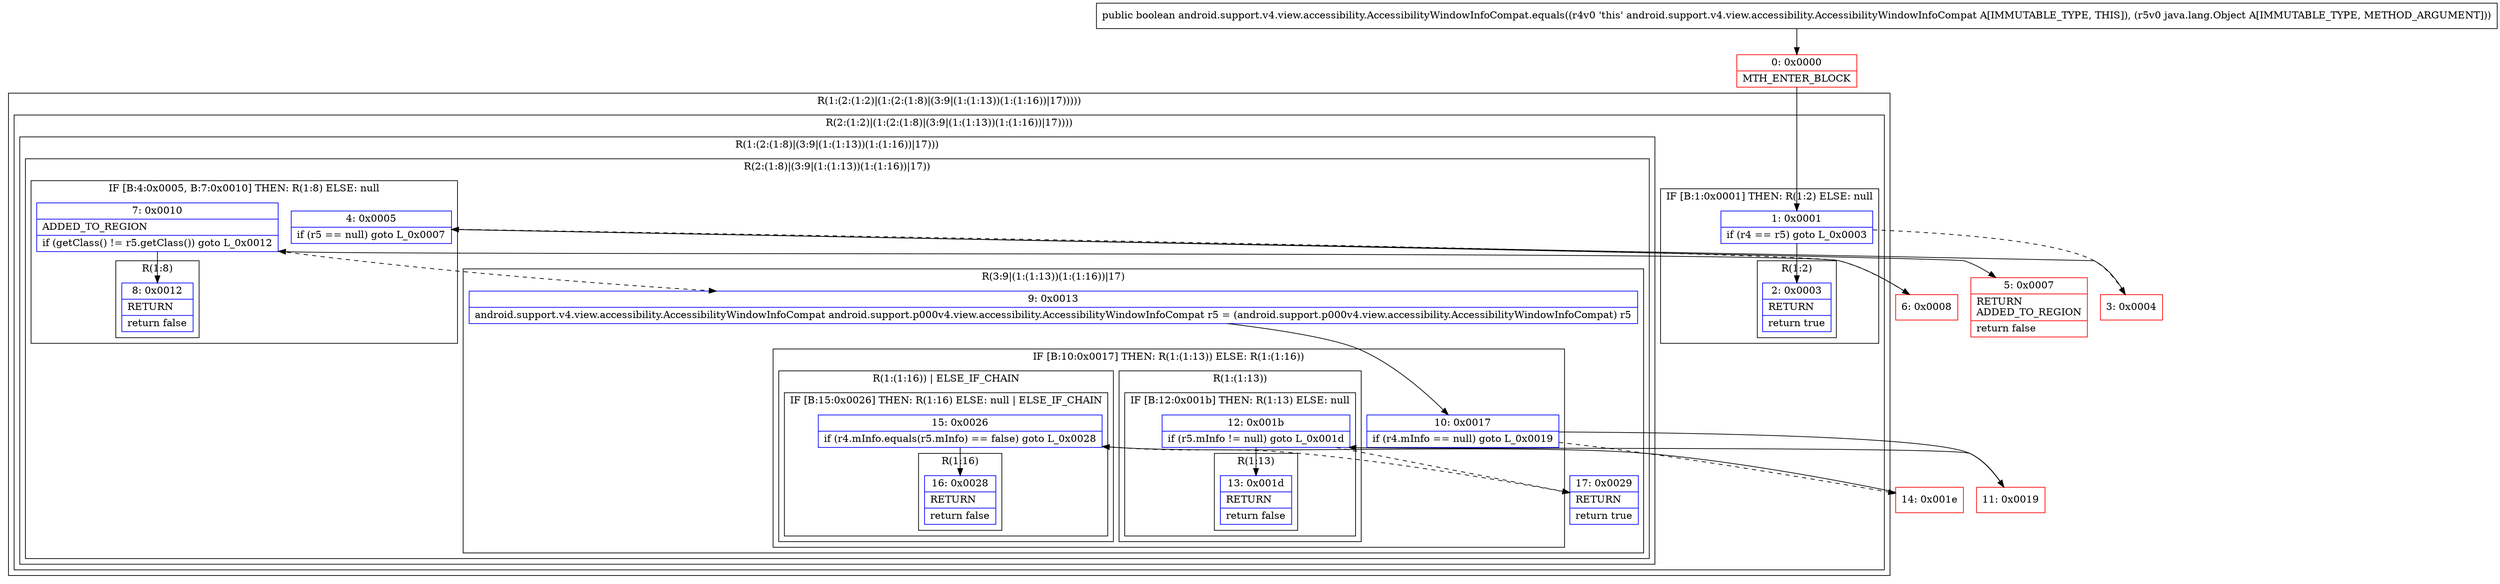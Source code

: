 digraph "CFG forandroid.support.v4.view.accessibility.AccessibilityWindowInfoCompat.equals(Ljava\/lang\/Object;)Z" {
subgraph cluster_Region_1007288961 {
label = "R(1:(2:(1:2)|(1:(2:(1:8)|(3:9|(1:(1:13))(1:(1:16))|17)))))";
node [shape=record,color=blue];
subgraph cluster_Region_1575809712 {
label = "R(2:(1:2)|(1:(2:(1:8)|(3:9|(1:(1:13))(1:(1:16))|17))))";
node [shape=record,color=blue];
subgraph cluster_IfRegion_1107800286 {
label = "IF [B:1:0x0001] THEN: R(1:2) ELSE: null";
node [shape=record,color=blue];
Node_1 [shape=record,label="{1\:\ 0x0001|if (r4 == r5) goto L_0x0003\l}"];
subgraph cluster_Region_1561374179 {
label = "R(1:2)";
node [shape=record,color=blue];
Node_2 [shape=record,label="{2\:\ 0x0003|RETURN\l|return true\l}"];
}
}
subgraph cluster_Region_836940490 {
label = "R(1:(2:(1:8)|(3:9|(1:(1:13))(1:(1:16))|17)))";
node [shape=record,color=blue];
subgraph cluster_Region_195145524 {
label = "R(2:(1:8)|(3:9|(1:(1:13))(1:(1:16))|17))";
node [shape=record,color=blue];
subgraph cluster_IfRegion_1952415710 {
label = "IF [B:4:0x0005, B:7:0x0010] THEN: R(1:8) ELSE: null";
node [shape=record,color=blue];
Node_4 [shape=record,label="{4\:\ 0x0005|if (r5 == null) goto L_0x0007\l}"];
Node_7 [shape=record,label="{7\:\ 0x0010|ADDED_TO_REGION\l|if (getClass() != r5.getClass()) goto L_0x0012\l}"];
subgraph cluster_Region_754494211 {
label = "R(1:8)";
node [shape=record,color=blue];
Node_8 [shape=record,label="{8\:\ 0x0012|RETURN\l|return false\l}"];
}
}
subgraph cluster_Region_617709875 {
label = "R(3:9|(1:(1:13))(1:(1:16))|17)";
node [shape=record,color=blue];
Node_9 [shape=record,label="{9\:\ 0x0013|android.support.v4.view.accessibility.AccessibilityWindowInfoCompat android.support.p000v4.view.accessibility.AccessibilityWindowInfoCompat r5 = (android.support.p000v4.view.accessibility.AccessibilityWindowInfoCompat) r5\l}"];
subgraph cluster_IfRegion_136853684 {
label = "IF [B:10:0x0017] THEN: R(1:(1:13)) ELSE: R(1:(1:16))";
node [shape=record,color=blue];
Node_10 [shape=record,label="{10\:\ 0x0017|if (r4.mInfo == null) goto L_0x0019\l}"];
subgraph cluster_Region_242679434 {
label = "R(1:(1:13))";
node [shape=record,color=blue];
subgraph cluster_IfRegion_1171173272 {
label = "IF [B:12:0x001b] THEN: R(1:13) ELSE: null";
node [shape=record,color=blue];
Node_12 [shape=record,label="{12\:\ 0x001b|if (r5.mInfo != null) goto L_0x001d\l}"];
subgraph cluster_Region_30986517 {
label = "R(1:13)";
node [shape=record,color=blue];
Node_13 [shape=record,label="{13\:\ 0x001d|RETURN\l|return false\l}"];
}
}
}
subgraph cluster_Region_1754383006 {
label = "R(1:(1:16)) | ELSE_IF_CHAIN\l";
node [shape=record,color=blue];
subgraph cluster_IfRegion_1067313380 {
label = "IF [B:15:0x0026] THEN: R(1:16) ELSE: null | ELSE_IF_CHAIN\l";
node [shape=record,color=blue];
Node_15 [shape=record,label="{15\:\ 0x0026|if (r4.mInfo.equals(r5.mInfo) == false) goto L_0x0028\l}"];
subgraph cluster_Region_565553824 {
label = "R(1:16)";
node [shape=record,color=blue];
Node_16 [shape=record,label="{16\:\ 0x0028|RETURN\l|return false\l}"];
}
}
}
}
Node_17 [shape=record,label="{17\:\ 0x0029|RETURN\l|return true\l}"];
}
}
}
}
}
Node_0 [shape=record,color=red,label="{0\:\ 0x0000|MTH_ENTER_BLOCK\l}"];
Node_3 [shape=record,color=red,label="{3\:\ 0x0004}"];
Node_5 [shape=record,color=red,label="{5\:\ 0x0007|RETURN\lADDED_TO_REGION\l|return false\l}"];
Node_6 [shape=record,color=red,label="{6\:\ 0x0008}"];
Node_11 [shape=record,color=red,label="{11\:\ 0x0019}"];
Node_14 [shape=record,color=red,label="{14\:\ 0x001e}"];
MethodNode[shape=record,label="{public boolean android.support.v4.view.accessibility.AccessibilityWindowInfoCompat.equals((r4v0 'this' android.support.v4.view.accessibility.AccessibilityWindowInfoCompat A[IMMUTABLE_TYPE, THIS]), (r5v0 java.lang.Object A[IMMUTABLE_TYPE, METHOD_ARGUMENT])) }"];
MethodNode -> Node_0;
Node_1 -> Node_2;
Node_1 -> Node_3[style=dashed];
Node_4 -> Node_5;
Node_4 -> Node_6[style=dashed];
Node_7 -> Node_8;
Node_7 -> Node_9[style=dashed];
Node_9 -> Node_10;
Node_10 -> Node_11;
Node_10 -> Node_14[style=dashed];
Node_12 -> Node_13;
Node_12 -> Node_17[style=dashed];
Node_15 -> Node_16;
Node_15 -> Node_17[style=dashed];
Node_0 -> Node_1;
Node_3 -> Node_4;
Node_6 -> Node_7;
Node_11 -> Node_12;
Node_14 -> Node_15;
}

